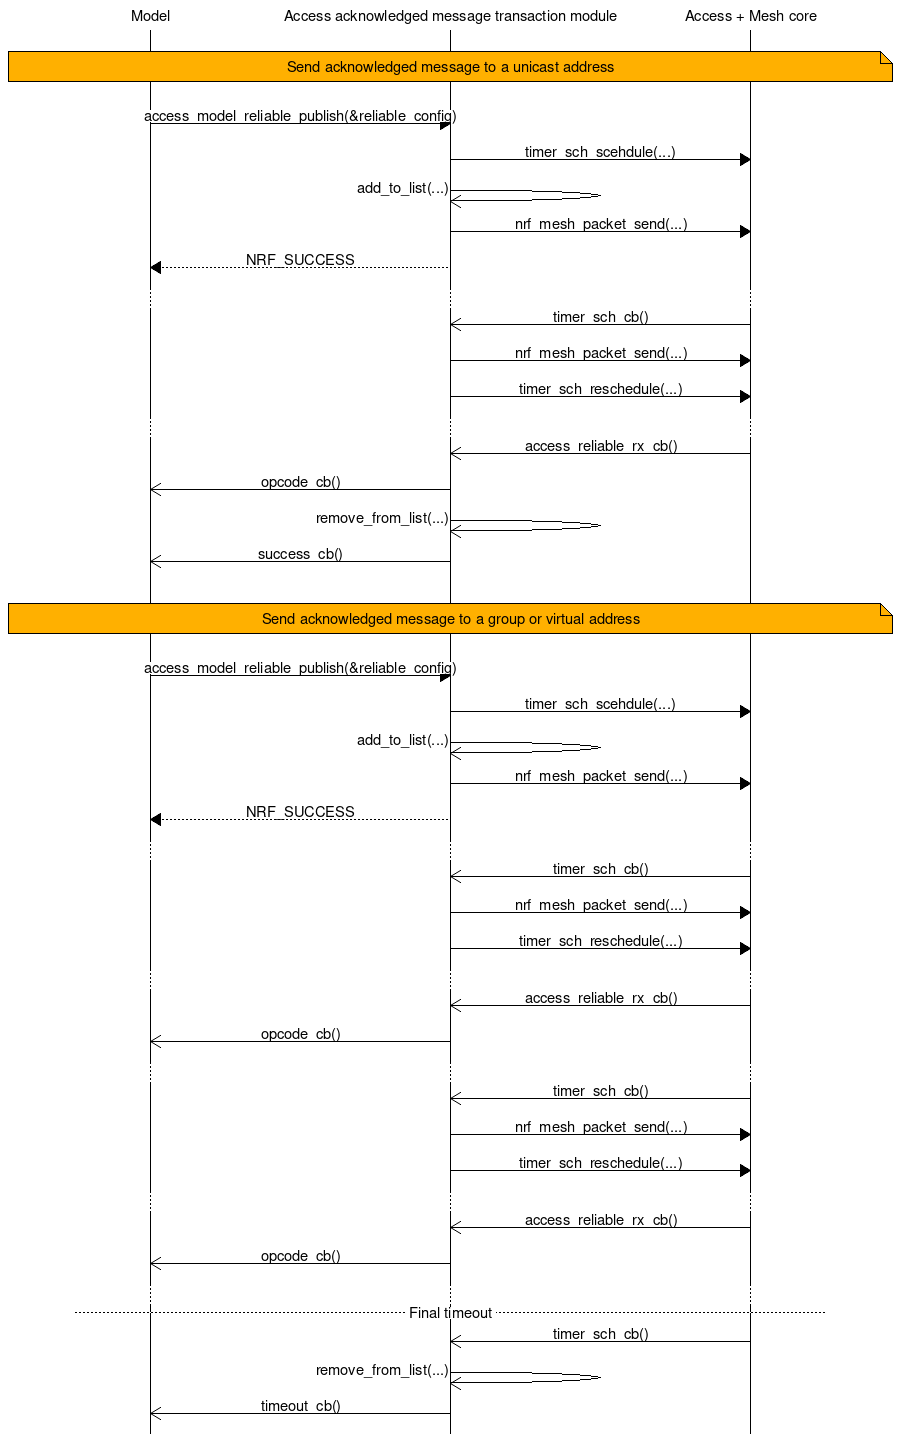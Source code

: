 msc {
    hscale="1.5";
    model[label="Model"],
    access[label="Access acknowledged message transaction module"],
    core[label="Access + Mesh core"];

    |||;
    model note core[label="Send acknowledged message to a unicast address", textbgcolor="#FFB000"];
    |||;
    model => access[label="access_model_reliable_publish(&reliable_config)"];
    access => core[label="timer_sch_scehdule(...)"];
    access =>> access[label="add_to_list(...)"];
    access => core[label="nrf_mesh_packet_send(...)"];
    model << access[label="NRF_SUCCESS"];

    ...;
    access <<= core[label="timer_sch_cb()"];
    access => core[label="nrf_mesh_packet_send(...)"];
    access => core[label="timer_sch_reschedule(...)"];
    ...;
    access <<= core[label="access_reliable_rx_cb()"];
    access =>> model[label="opcode_cb()"];
    access =>> access[label="remove_from_list(...)"];
    access =>> model[label="success_cb()"];
    |||;

    model note core[label="Send acknowledged message to a group or virtual address", textbgcolor="#FFB000"];
    |||;
    model => access[label="access_model_reliable_publish(&reliable_config)"];
    access => core[label="timer_sch_scehdule(...)"];
    access =>> access[label="add_to_list(...)"];
    access => core[label="nrf_mesh_packet_send(...)"];
    model << access[label="NRF_SUCCESS"];

    ...;
    access <<= core[label="timer_sch_cb()"];
    access => core[label="nrf_mesh_packet_send(...)"];
    access => core[label="timer_sch_reschedule(...)"];
    ...;
    access <<= core[label="access_reliable_rx_cb()"];
    access =>> model[label="opcode_cb()"];
    ...;
    access <<= core[label="timer_sch_cb()"];
    access => core[label="nrf_mesh_packet_send(...)"];
    access => core[label="timer_sch_reschedule(...)"];
    ...;
    access <<= core[label="access_reliable_rx_cb()"];
    access =>> model[label="opcode_cb()"];
    ...;
    ---[label=" Final timeout "];
    access <<= core[label="timer_sch_cb()"];
    access =>> access[label="remove_from_list(...)"];
    access =>> model[label="timeout_cb()"];
}